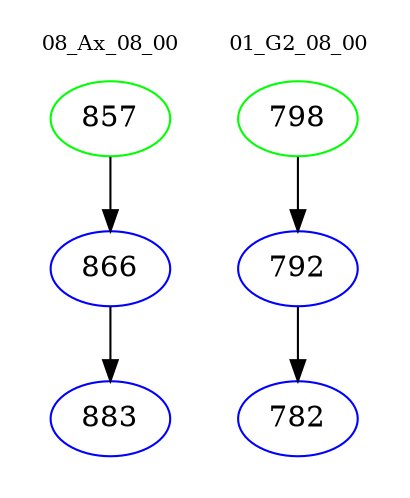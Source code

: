 digraph{
subgraph cluster_0 {
color = white
label = "08_Ax_08_00";
fontsize=10;
T0_857 [label="857", color="green"]
T0_857 -> T0_866 [color="black"]
T0_866 [label="866", color="blue"]
T0_866 -> T0_883 [color="black"]
T0_883 [label="883", color="blue"]
}
subgraph cluster_1 {
color = white
label = "01_G2_08_00";
fontsize=10;
T1_798 [label="798", color="green"]
T1_798 -> T1_792 [color="black"]
T1_792 [label="792", color="blue"]
T1_792 -> T1_782 [color="black"]
T1_782 [label="782", color="blue"]
}
}
